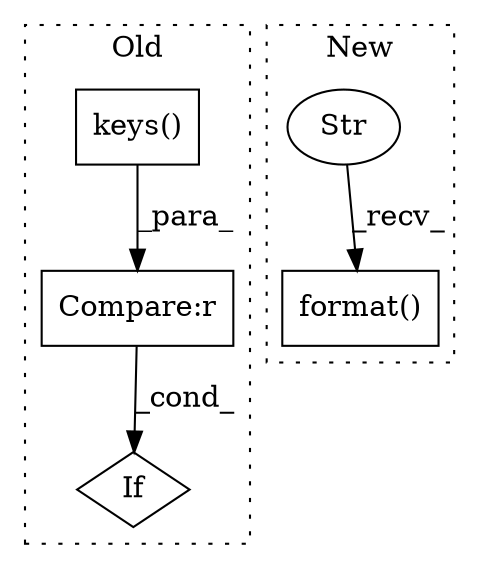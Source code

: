 digraph G {
subgraph cluster0 {
1 [label="keys()" a="75" s="1606" l="22" shape="box"];
4 [label="If" a="96" s="1586" l="3" shape="diamond"];
5 [label="Compare:r" a="40" s="1589" l="40" shape="box"];
label = "Old";
style="dotted";
}
subgraph cluster1 {
2 [label="format()" a="75" s="1667,1741" l="57,1" shape="box"];
3 [label="Str" a="66" s="1667" l="49" shape="ellipse"];
label = "New";
style="dotted";
}
1 -> 5 [label="_para_"];
3 -> 2 [label="_recv_"];
5 -> 4 [label="_cond_"];
}